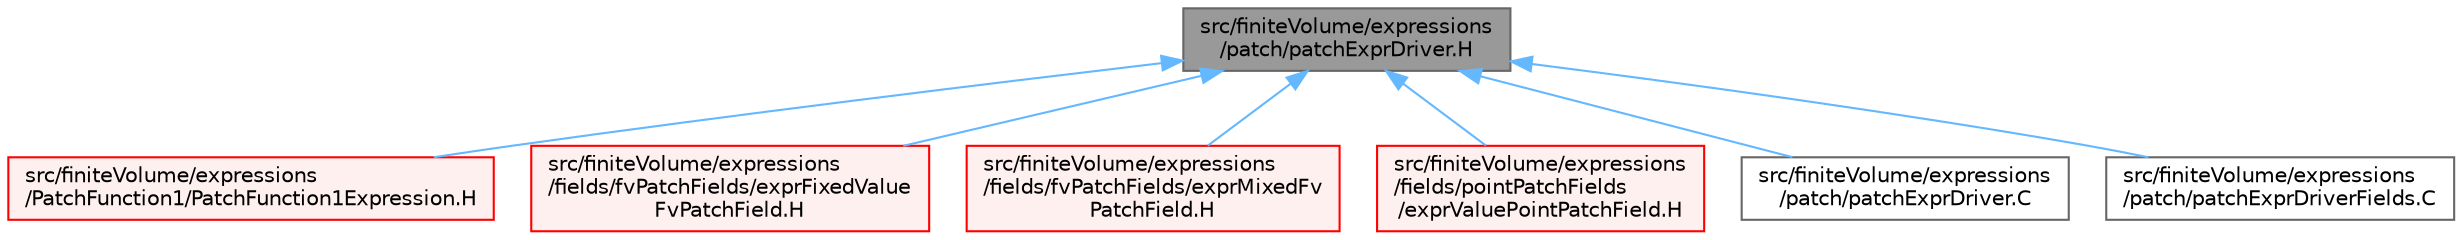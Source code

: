digraph "src/finiteVolume/expressions/patch/patchExprDriver.H"
{
 // LATEX_PDF_SIZE
  bgcolor="transparent";
  edge [fontname=Helvetica,fontsize=10,labelfontname=Helvetica,labelfontsize=10];
  node [fontname=Helvetica,fontsize=10,shape=box,height=0.2,width=0.4];
  Node1 [id="Node000001",label="src/finiteVolume/expressions\l/patch/patchExprDriver.H",height=0.2,width=0.4,color="gray40", fillcolor="grey60", style="filled", fontcolor="black",tooltip=" "];
  Node1 -> Node2 [id="edge1_Node000001_Node000002",dir="back",color="steelblue1",style="solid",tooltip=" "];
  Node2 [id="Node000002",label="src/finiteVolume/expressions\l/PatchFunction1/PatchFunction1Expression.H",height=0.2,width=0.4,color="red", fillcolor="#FFF0F0", style="filled",URL="$PatchFunction1Expression_8H.html",tooltip=" "];
  Node1 -> Node5 [id="edge2_Node000001_Node000005",dir="back",color="steelblue1",style="solid",tooltip=" "];
  Node5 [id="Node000005",label="src/finiteVolume/expressions\l/fields/fvPatchFields/exprFixedValue\lFvPatchField.H",height=0.2,width=0.4,color="red", fillcolor="#FFF0F0", style="filled",URL="$exprFixedValueFvPatchField_8H.html",tooltip=" "];
  Node1 -> Node8 [id="edge3_Node000001_Node000008",dir="back",color="steelblue1",style="solid",tooltip=" "];
  Node8 [id="Node000008",label="src/finiteVolume/expressions\l/fields/fvPatchFields/exprMixedFv\lPatchField.H",height=0.2,width=0.4,color="red", fillcolor="#FFF0F0", style="filled",URL="$exprMixedFvPatchField_8H.html",tooltip=" "];
  Node1 -> Node11 [id="edge4_Node000001_Node000011",dir="back",color="steelblue1",style="solid",tooltip=" "];
  Node11 [id="Node000011",label="src/finiteVolume/expressions\l/fields/pointPatchFields\l/exprValuePointPatchField.H",height=0.2,width=0.4,color="red", fillcolor="#FFF0F0", style="filled",URL="$exprValuePointPatchField_8H.html",tooltip=" "];
  Node1 -> Node14 [id="edge5_Node000001_Node000014",dir="back",color="steelblue1",style="solid",tooltip=" "];
  Node14 [id="Node000014",label="src/finiteVolume/expressions\l/patch/patchExprDriver.C",height=0.2,width=0.4,color="grey40", fillcolor="white", style="filled",URL="$patchExprDriver_8C.html",tooltip=" "];
  Node1 -> Node15 [id="edge6_Node000001_Node000015",dir="back",color="steelblue1",style="solid",tooltip=" "];
  Node15 [id="Node000015",label="src/finiteVolume/expressions\l/patch/patchExprDriverFields.C",height=0.2,width=0.4,color="grey40", fillcolor="white", style="filled",URL="$patchExprDriverFields_8C.html",tooltip=" "];
}
